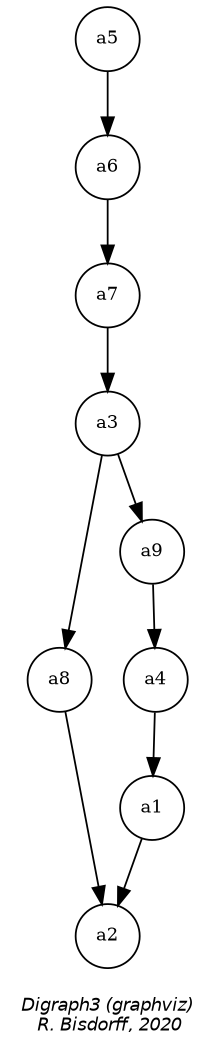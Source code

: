 digraph G {
graph [ ordering = out, fontname = "Helvetica-Oblique",
 fontsize = 12,
 label = "\nDigraph3 (graphviz)\n R. Bisdorff, 2020", size="7,7",fontsize=10];
a1 [shape = "circle", label = "a1", fontsize=10];
a2 [shape = "circle", label = "a2", fontsize=10];
a3 [shape = "circle", label = "a3", fontsize=10];
a4 [shape = "circle", label = "a4", fontsize=10];
a5 [shape = "circle", label = "a5", fontsize=10];
a6 [shape = "circle", label = "a6", fontsize=10];
a7 [shape = "circle", label = "a7", fontsize=10];
a8 [shape = "circle", label = "a8", fontsize=10];
a9 [shape = "circle", label = "a9", fontsize=10];
{ rank = 0; a5; }
{ rank = 1; a6; }
{ rank = 2; a7; }
{ rank = 3; a3; }
{ rank = 4; a8; a9; }
{ rank = 5; a4; }
{ rank = 6; a1; }
{ rank = 7; a2; }
a5-> a6 [style="setlinewidth(1)",color=black] ;
a6-> a7 [style="setlinewidth(1)",color=black] ;
a7-> a3 [style="setlinewidth(1)",color=black] ;
a3-> a8 [style="setlinewidth(1)",color=black] ;
a3-> a9 [style="setlinewidth(1)",color=black] ;
a8-> a2 [style="setlinewidth(1)",color=black] ;
a9-> a4 [style="setlinewidth(1)",color=black] ;
a4-> a1 [style="setlinewidth(1)",color=black] ;
a1-> a2 [style="setlinewidth(1)",color=black] ;
}
 
